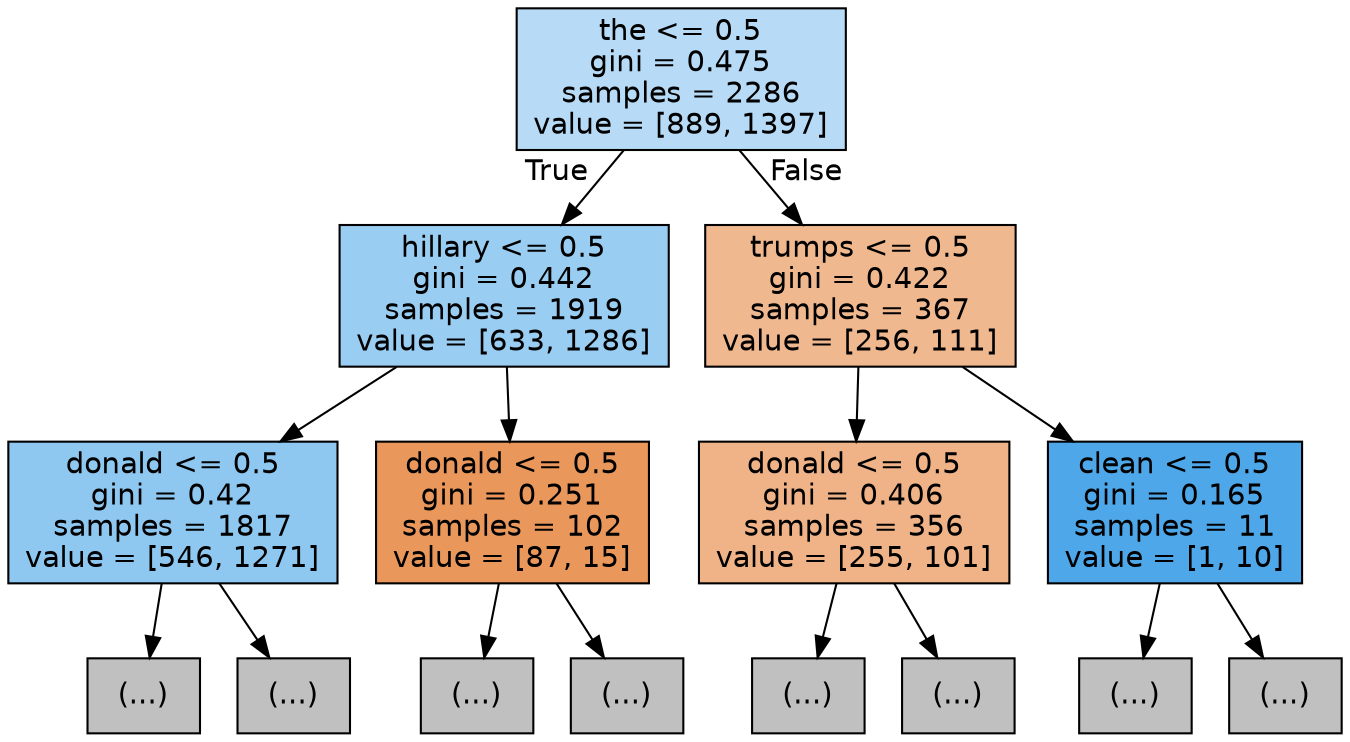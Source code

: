 digraph Tree {
node [shape=box, style="filled", color="black", fontname="helvetica"] ;
edge [fontname="helvetica"] ;
0 [label="the <= 0.5\ngini = 0.475\nsamples = 2286\nvalue = [889, 1397]", fillcolor="#b7dbf6"] ;
1 [label="hillary <= 0.5\ngini = 0.442\nsamples = 1919\nvalue = [633, 1286]", fillcolor="#9acdf2"] ;
0 -> 1 [labeldistance=2.5, labelangle=45, headlabel="True"] ;
2 [label="donald <= 0.5\ngini = 0.42\nsamples = 1817\nvalue = [546, 1271]", fillcolor="#8ec7f0"] ;
1 -> 2 ;
3 [label="(...)", fillcolor="#C0C0C0"] ;
2 -> 3 ;
132 [label="(...)", fillcolor="#C0C0C0"] ;
2 -> 132 ;
221 [label="donald <= 0.5\ngini = 0.251\nsamples = 102\nvalue = [87, 15]", fillcolor="#e9975b"] ;
1 -> 221 ;
222 [label="(...)", fillcolor="#C0C0C0"] ;
221 -> 222 ;
229 [label="(...)", fillcolor="#C0C0C0"] ;
221 -> 229 ;
244 [label="trumps <= 0.5\ngini = 0.422\nsamples = 367\nvalue = [256, 111]", fillcolor="#f0b88f"] ;
0 -> 244 [labeldistance=2.5, labelangle=-45, headlabel="False"] ;
245 [label="donald <= 0.5\ngini = 0.406\nsamples = 356\nvalue = [255, 101]", fillcolor="#efb387"] ;
244 -> 245 ;
246 [label="(...)", fillcolor="#C0C0C0"] ;
245 -> 246 ;
305 [label="(...)", fillcolor="#C0C0C0"] ;
245 -> 305 ;
348 [label="clean <= 0.5\ngini = 0.165\nsamples = 11\nvalue = [1, 10]", fillcolor="#4da7e8"] ;
244 -> 348 ;
349 [label="(...)", fillcolor="#C0C0C0"] ;
348 -> 349 ;
350 [label="(...)", fillcolor="#C0C0C0"] ;
348 -> 350 ;
}
